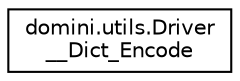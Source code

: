 digraph "Graphical Class Hierarchy"
{
  edge [fontname="Helvetica",fontsize="10",labelfontname="Helvetica",labelfontsize="10"];
  node [fontname="Helvetica",fontsize="10",shape=record];
  rankdir="LR";
  Node0 [label="domini.utils.Driver\l__Dict_Encode",height=0.2,width=0.4,color="black", fillcolor="white", style="filled",URL="$classdomini_1_1utils_1_1Driver____Dict__Encode.html",tooltip="Driver de Dict_Encode. "];
}

